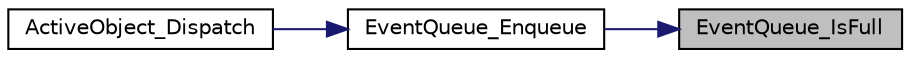 digraph "EventQueue_IsFull"
{
 // LATEX_PDF_SIZE
  edge [fontname="Helvetica",fontsize="10",labelfontname="Helvetica",labelfontsize="10"];
  node [fontname="Helvetica",fontsize="10",shape=record];
  rankdir="RL";
  Node1 [label="EventQueue_IsFull",height=0.2,width=0.4,color="black", fillcolor="grey75", style="filled", fontcolor="black",tooltip="Check if the queue is full."];
  Node1 -> Node2 [dir="back",color="midnightblue",fontsize="10",style="solid",fontname="Helvetica"];
  Node2 [label="EventQueue_Enqueue",height=0.2,width=0.4,color="black", fillcolor="white", style="filled",URL="$event__queue_8c.html#a22f0d60ba9c5ce412ee5e22122d7fcd0",tooltip="Enqueue an event into the queue."];
  Node2 -> Node3 [dir="back",color="midnightblue",fontsize="10",style="solid",fontname="Helvetica"];
  Node3 [label="ActiveObject_Dispatch",height=0.2,width=0.4,color="black", fillcolor="white", style="filled",URL="$active__object_8c.html#a6773c5bc7b014519151fd7a1ebf8f7e1",tooltip="Dispatch an event to the active object."];
}
